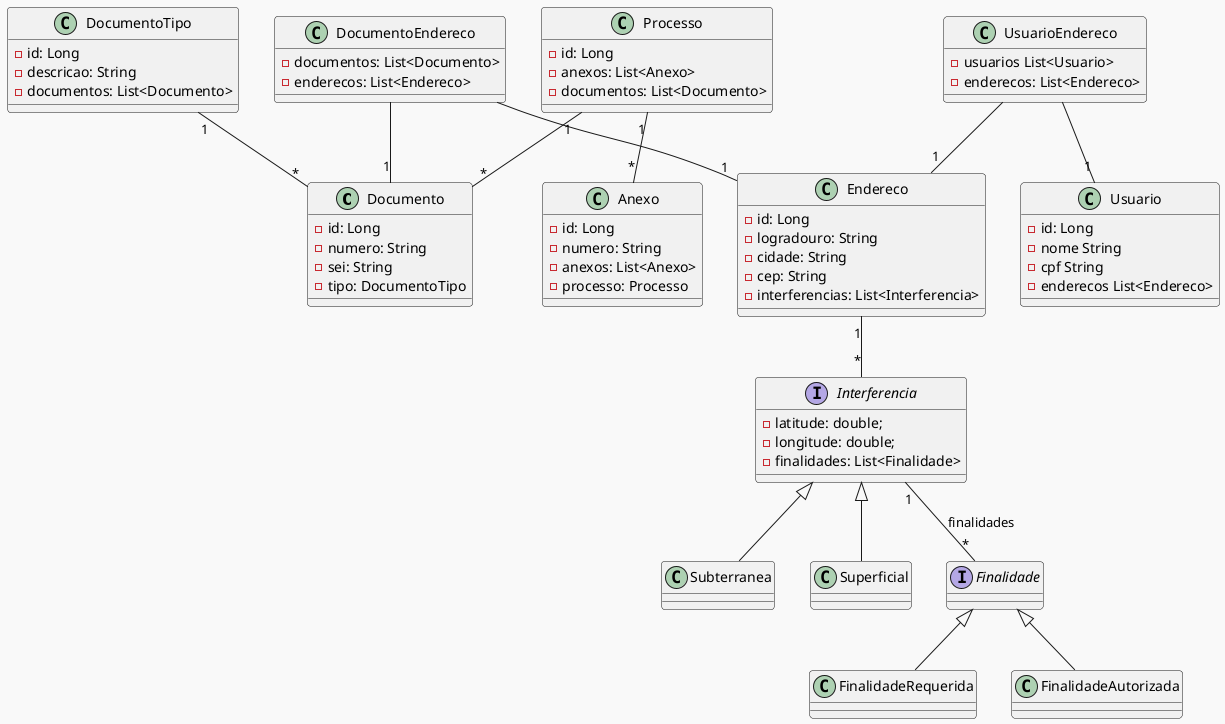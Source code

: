 @startuml
!theme mars
class Documento {
- id: Long
- numero: String
- sei: String
- tipo: DocumentoTipo
}
class DocumentoTipo {
- id: Long
- descricao: String
- documentos: List<Documento>
}
class Usuario {
- id: Long
- nome String
- cpf String
- enderecos List<Endereco>
}

class Endereco {
- id: Long
- logradouro: String
- cidade: String
- cep: String
- interferencias: List<Interferencia>
}

class DocumentoEndereco {
    - documentos: List<Documento>
    - enderecos: List<Endereco>

}

class UsuarioEndereco {
    - usuarios List<Usuario>
    - enderecos: List<Endereco>

}
interface Interferencia {
  - latitude: double;
  - longitude: double;
  - finalidades: List<Finalidade>
}
class Subterranea extends Interferencia {

}

class Superficial extends Interferencia {

}
interface Finalidade {

}
class FinalidadeRequerida extends Finalidade {

}
class FinalidadeAutorizada extends Finalidade {

}

class Processo {
 - id: Long
 - anexos: List<Anexo>
 - documentos: List<Documento>

}
class Anexo {
 - id: Long
 - numero: String
 - anexos: List<Anexo>
 - processo: Processo

}

DocumentoEndereco -- "1" Endereco
UsuarioEndereco -- "1" Usuario
UsuarioEndereco -- "1" Endereco
Endereco "1" -- "*" Interferencia
Interferencia "1" -- "*" Finalidade: finalidades
DocumentoTipo "1" -- "*" Documento
Processo "1" -- "*" Documento
Processo "1" -- "*" Anexo
DocumentoEndereco -- "1" Documento
@enduml